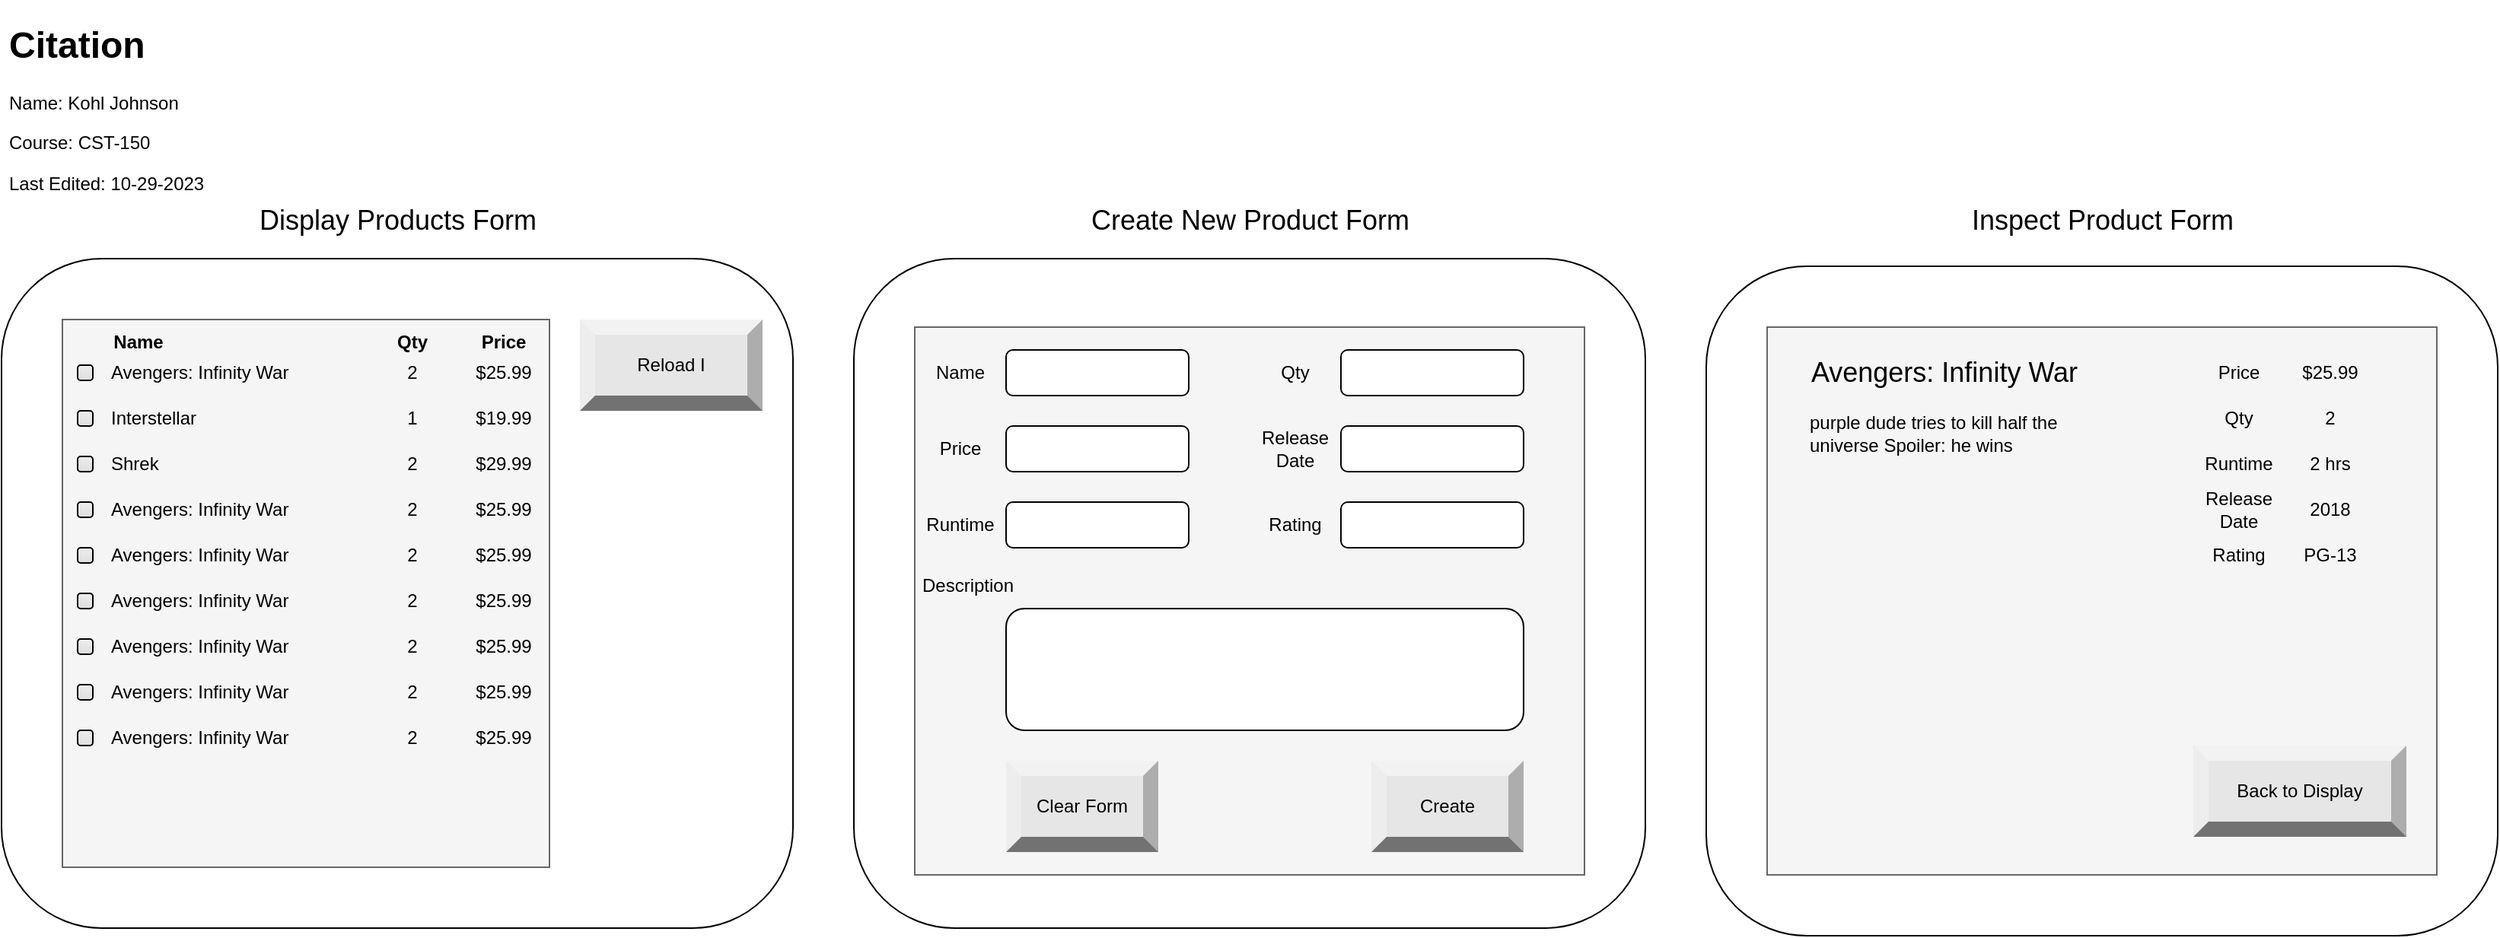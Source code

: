 <mxfile version="22.1.5" type="device">
  <diagram name="Page-1" id="W1TEgyXT-nMo7e60HU6L">
    <mxGraphModel dx="1434" dy="1880" grid="1" gridSize="10" guides="1" tooltips="1" connect="1" arrows="1" fold="1" page="1" pageScale="1" pageWidth="850" pageHeight="1100" math="0" shadow="0">
      <root>
        <mxCell id="0" />
        <mxCell id="1" parent="0" />
        <mxCell id="9baAut3-bObyx5BzjMqD-6" value="" style="rounded=1;whiteSpace=wrap;html=1;" parent="1" vertex="1">
          <mxGeometry x="40" y="168" width="520" height="440" as="geometry" />
        </mxCell>
        <mxCell id="9baAut3-bObyx5BzjMqD-4" value="Reload I" style="labelPosition=center;verticalLabelPosition=middle;align=center;html=1;shape=mxgraph.basic.shaded_button;dx=10;fillColor=#E6E6E6;strokeColor=none;whiteSpace=wrap;" parent="1" vertex="1">
          <mxGeometry x="420" y="208" width="120" height="60" as="geometry" />
        </mxCell>
        <mxCell id="9baAut3-bObyx5BzjMqD-8" value="" style="rounded=0;whiteSpace=wrap;html=1;fillColor=#f5f5f5;fontColor=#333333;strokeColor=#666666;" parent="1" vertex="1">
          <mxGeometry x="80" y="208" width="320" height="360" as="geometry" />
        </mxCell>
        <mxCell id="9baAut3-bObyx5BzjMqD-10" value="&lt;b&gt;Name&lt;/b&gt;" style="text;html=1;strokeColor=none;fillColor=none;align=center;verticalAlign=middle;whiteSpace=wrap;rounded=0;" parent="1" vertex="1">
          <mxGeometry x="100" y="208" width="60" height="30" as="geometry" />
        </mxCell>
        <mxCell id="9baAut3-bObyx5BzjMqD-11" value="&lt;b&gt;Qty&lt;/b&gt;" style="text;html=1;strokeColor=none;fillColor=none;align=center;verticalAlign=middle;whiteSpace=wrap;rounded=0;" parent="1" vertex="1">
          <mxGeometry x="280" y="208" width="60" height="30" as="geometry" />
        </mxCell>
        <mxCell id="9baAut3-bObyx5BzjMqD-12" value="&lt;b&gt;Price&lt;/b&gt;" style="text;html=1;strokeColor=none;fillColor=none;align=center;verticalAlign=middle;whiteSpace=wrap;rounded=0;" parent="1" vertex="1">
          <mxGeometry x="340" y="208" width="60" height="30" as="geometry" />
        </mxCell>
        <mxCell id="9baAut3-bObyx5BzjMqD-16" value="Avengers: Infinity War" style="text;html=1;strokeColor=none;fillColor=none;align=left;verticalAlign=middle;whiteSpace=wrap;rounded=0;" parent="1" vertex="1">
          <mxGeometry x="110" y="228" width="170" height="30" as="geometry" />
        </mxCell>
        <mxCell id="9baAut3-bObyx5BzjMqD-18" value="" style="html=1;shadow=0;dashed=0;shape=mxgraph.bootstrap.checkbox2;labelPosition=right;verticalLabelPosition=middle;align=left;verticalAlign=middle;gradientColor=#DEDEDE;fillColor=#EDEDED;checked=0;spacing=5;checkedFill=#0085FC;checkedStroke=#ffffff;sketch=0;" parent="1" vertex="1">
          <mxGeometry x="90" y="238" width="10" height="10" as="geometry" />
        </mxCell>
        <mxCell id="9baAut3-bObyx5BzjMqD-29" value="2" style="text;html=1;strokeColor=none;fillColor=none;align=center;verticalAlign=middle;whiteSpace=wrap;rounded=0;" parent="1" vertex="1">
          <mxGeometry x="280" y="228" width="60" height="30" as="geometry" />
        </mxCell>
        <mxCell id="9baAut3-bObyx5BzjMqD-30" value="$25.99" style="text;html=1;strokeColor=none;fillColor=none;align=center;verticalAlign=middle;whiteSpace=wrap;rounded=0;" parent="1" vertex="1">
          <mxGeometry x="340" y="228" width="60" height="30" as="geometry" />
        </mxCell>
        <mxCell id="9baAut3-bObyx5BzjMqD-31" value="Interstellar" style="text;html=1;strokeColor=none;fillColor=none;align=left;verticalAlign=middle;whiteSpace=wrap;rounded=0;" parent="1" vertex="1">
          <mxGeometry x="110" y="258" width="170" height="30" as="geometry" />
        </mxCell>
        <mxCell id="9baAut3-bObyx5BzjMqD-32" value="" style="html=1;shadow=0;dashed=0;shape=mxgraph.bootstrap.checkbox2;labelPosition=right;verticalLabelPosition=middle;align=left;verticalAlign=middle;gradientColor=#DEDEDE;fillColor=#EDEDED;checked=0;spacing=5;checkedFill=#0085FC;checkedStroke=#ffffff;sketch=0;" parent="1" vertex="1">
          <mxGeometry x="90" y="268" width="10" height="10" as="geometry" />
        </mxCell>
        <mxCell id="9baAut3-bObyx5BzjMqD-33" value="1" style="text;html=1;strokeColor=none;fillColor=none;align=center;verticalAlign=middle;whiteSpace=wrap;rounded=0;" parent="1" vertex="1">
          <mxGeometry x="280" y="258" width="60" height="30" as="geometry" />
        </mxCell>
        <mxCell id="9baAut3-bObyx5BzjMqD-34" value="$19.99" style="text;html=1;strokeColor=none;fillColor=none;align=center;verticalAlign=middle;whiteSpace=wrap;rounded=0;" parent="1" vertex="1">
          <mxGeometry x="340" y="258" width="60" height="30" as="geometry" />
        </mxCell>
        <mxCell id="9baAut3-bObyx5BzjMqD-35" value="Shrek" style="text;html=1;strokeColor=none;fillColor=none;align=left;verticalAlign=middle;whiteSpace=wrap;rounded=0;" parent="1" vertex="1">
          <mxGeometry x="110" y="288" width="170" height="30" as="geometry" />
        </mxCell>
        <mxCell id="9baAut3-bObyx5BzjMqD-36" value="" style="html=1;shadow=0;dashed=0;shape=mxgraph.bootstrap.checkbox2;labelPosition=right;verticalLabelPosition=middle;align=left;verticalAlign=middle;gradientColor=#DEDEDE;fillColor=#EDEDED;checked=0;spacing=5;checkedFill=#0085FC;checkedStroke=#ffffff;sketch=0;" parent="1" vertex="1">
          <mxGeometry x="90" y="298" width="10" height="10" as="geometry" />
        </mxCell>
        <mxCell id="9baAut3-bObyx5BzjMqD-37" value="2" style="text;html=1;strokeColor=none;fillColor=none;align=center;verticalAlign=middle;whiteSpace=wrap;rounded=0;" parent="1" vertex="1">
          <mxGeometry x="280" y="288" width="60" height="30" as="geometry" />
        </mxCell>
        <mxCell id="9baAut3-bObyx5BzjMqD-38" value="$29.99" style="text;html=1;strokeColor=none;fillColor=none;align=center;verticalAlign=middle;whiteSpace=wrap;rounded=0;" parent="1" vertex="1">
          <mxGeometry x="340" y="288" width="60" height="30" as="geometry" />
        </mxCell>
        <mxCell id="9baAut3-bObyx5BzjMqD-39" value="Avengers: Infinity War" style="text;html=1;strokeColor=none;fillColor=none;align=left;verticalAlign=middle;whiteSpace=wrap;rounded=0;" parent="1" vertex="1">
          <mxGeometry x="110" y="318" width="170" height="30" as="geometry" />
        </mxCell>
        <mxCell id="9baAut3-bObyx5BzjMqD-40" value="" style="html=1;shadow=0;dashed=0;shape=mxgraph.bootstrap.checkbox2;labelPosition=right;verticalLabelPosition=middle;align=left;verticalAlign=middle;gradientColor=#DEDEDE;fillColor=#EDEDED;checked=0;spacing=5;checkedFill=#0085FC;checkedStroke=#ffffff;sketch=0;" parent="1" vertex="1">
          <mxGeometry x="90" y="328" width="10" height="10" as="geometry" />
        </mxCell>
        <mxCell id="9baAut3-bObyx5BzjMqD-41" value="2" style="text;html=1;strokeColor=none;fillColor=none;align=center;verticalAlign=middle;whiteSpace=wrap;rounded=0;" parent="1" vertex="1">
          <mxGeometry x="280" y="318" width="60" height="30" as="geometry" />
        </mxCell>
        <mxCell id="9baAut3-bObyx5BzjMqD-42" value="$25.99" style="text;html=1;strokeColor=none;fillColor=none;align=center;verticalAlign=middle;whiteSpace=wrap;rounded=0;" parent="1" vertex="1">
          <mxGeometry x="340" y="318" width="60" height="30" as="geometry" />
        </mxCell>
        <mxCell id="9baAut3-bObyx5BzjMqD-43" value="Avengers: Infinity War" style="text;html=1;strokeColor=none;fillColor=none;align=left;verticalAlign=middle;whiteSpace=wrap;rounded=0;" parent="1" vertex="1">
          <mxGeometry x="110" y="348" width="170" height="30" as="geometry" />
        </mxCell>
        <mxCell id="9baAut3-bObyx5BzjMqD-44" value="" style="html=1;shadow=0;dashed=0;shape=mxgraph.bootstrap.checkbox2;labelPosition=right;verticalLabelPosition=middle;align=left;verticalAlign=middle;gradientColor=#DEDEDE;fillColor=#EDEDED;checked=0;spacing=5;checkedFill=#0085FC;checkedStroke=#ffffff;sketch=0;" parent="1" vertex="1">
          <mxGeometry x="90" y="358" width="10" height="10" as="geometry" />
        </mxCell>
        <mxCell id="9baAut3-bObyx5BzjMqD-45" value="2" style="text;html=1;strokeColor=none;fillColor=none;align=center;verticalAlign=middle;whiteSpace=wrap;rounded=0;" parent="1" vertex="1">
          <mxGeometry x="280" y="348" width="60" height="30" as="geometry" />
        </mxCell>
        <mxCell id="9baAut3-bObyx5BzjMqD-46" value="$25.99" style="text;html=1;strokeColor=none;fillColor=none;align=center;verticalAlign=middle;whiteSpace=wrap;rounded=0;" parent="1" vertex="1">
          <mxGeometry x="340" y="348" width="60" height="30" as="geometry" />
        </mxCell>
        <mxCell id="9baAut3-bObyx5BzjMqD-47" value="Avengers: Infinity War" style="text;html=1;strokeColor=none;fillColor=none;align=left;verticalAlign=middle;whiteSpace=wrap;rounded=0;" parent="1" vertex="1">
          <mxGeometry x="110" y="378" width="170" height="30" as="geometry" />
        </mxCell>
        <mxCell id="9baAut3-bObyx5BzjMqD-48" value="" style="html=1;shadow=0;dashed=0;shape=mxgraph.bootstrap.checkbox2;labelPosition=right;verticalLabelPosition=middle;align=left;verticalAlign=middle;gradientColor=#DEDEDE;fillColor=#EDEDED;checked=0;spacing=5;checkedFill=#0085FC;checkedStroke=#ffffff;sketch=0;" parent="1" vertex="1">
          <mxGeometry x="90" y="388" width="10" height="10" as="geometry" />
        </mxCell>
        <mxCell id="9baAut3-bObyx5BzjMqD-49" value="2" style="text;html=1;strokeColor=none;fillColor=none;align=center;verticalAlign=middle;whiteSpace=wrap;rounded=0;" parent="1" vertex="1">
          <mxGeometry x="280" y="378" width="60" height="30" as="geometry" />
        </mxCell>
        <mxCell id="9baAut3-bObyx5BzjMqD-50" value="$25.99" style="text;html=1;strokeColor=none;fillColor=none;align=center;verticalAlign=middle;whiteSpace=wrap;rounded=0;" parent="1" vertex="1">
          <mxGeometry x="340" y="378" width="60" height="30" as="geometry" />
        </mxCell>
        <mxCell id="9baAut3-bObyx5BzjMqD-51" value="Avengers: Infinity War" style="text;html=1;strokeColor=none;fillColor=none;align=left;verticalAlign=middle;whiteSpace=wrap;rounded=0;" parent="1" vertex="1">
          <mxGeometry x="110" y="408" width="170" height="30" as="geometry" />
        </mxCell>
        <mxCell id="9baAut3-bObyx5BzjMqD-52" value="" style="html=1;shadow=0;dashed=0;shape=mxgraph.bootstrap.checkbox2;labelPosition=right;verticalLabelPosition=middle;align=left;verticalAlign=middle;gradientColor=#DEDEDE;fillColor=#EDEDED;checked=0;spacing=5;checkedFill=#0085FC;checkedStroke=#ffffff;sketch=0;" parent="1" vertex="1">
          <mxGeometry x="90" y="418" width="10" height="10" as="geometry" />
        </mxCell>
        <mxCell id="9baAut3-bObyx5BzjMqD-53" value="2" style="text;html=1;strokeColor=none;fillColor=none;align=center;verticalAlign=middle;whiteSpace=wrap;rounded=0;" parent="1" vertex="1">
          <mxGeometry x="280" y="408" width="60" height="30" as="geometry" />
        </mxCell>
        <mxCell id="9baAut3-bObyx5BzjMqD-54" value="$25.99" style="text;html=1;strokeColor=none;fillColor=none;align=center;verticalAlign=middle;whiteSpace=wrap;rounded=0;" parent="1" vertex="1">
          <mxGeometry x="340" y="408" width="60" height="30" as="geometry" />
        </mxCell>
        <mxCell id="9baAut3-bObyx5BzjMqD-55" value="Avengers: Infinity War" style="text;html=1;strokeColor=none;fillColor=none;align=left;verticalAlign=middle;whiteSpace=wrap;rounded=0;" parent="1" vertex="1">
          <mxGeometry x="110" y="438" width="170" height="30" as="geometry" />
        </mxCell>
        <mxCell id="9baAut3-bObyx5BzjMqD-56" value="" style="html=1;shadow=0;dashed=0;shape=mxgraph.bootstrap.checkbox2;labelPosition=right;verticalLabelPosition=middle;align=left;verticalAlign=middle;gradientColor=#DEDEDE;fillColor=#EDEDED;checked=0;spacing=5;checkedFill=#0085FC;checkedStroke=#ffffff;sketch=0;" parent="1" vertex="1">
          <mxGeometry x="90" y="448" width="10" height="10" as="geometry" />
        </mxCell>
        <mxCell id="9baAut3-bObyx5BzjMqD-57" value="2" style="text;html=1;strokeColor=none;fillColor=none;align=center;verticalAlign=middle;whiteSpace=wrap;rounded=0;" parent="1" vertex="1">
          <mxGeometry x="280" y="438" width="60" height="30" as="geometry" />
        </mxCell>
        <mxCell id="9baAut3-bObyx5BzjMqD-58" value="$25.99" style="text;html=1;strokeColor=none;fillColor=none;align=center;verticalAlign=middle;whiteSpace=wrap;rounded=0;" parent="1" vertex="1">
          <mxGeometry x="340" y="438" width="60" height="30" as="geometry" />
        </mxCell>
        <mxCell id="9baAut3-bObyx5BzjMqD-59" value="Avengers: Infinity War" style="text;html=1;strokeColor=none;fillColor=none;align=left;verticalAlign=middle;whiteSpace=wrap;rounded=0;" parent="1" vertex="1">
          <mxGeometry x="110" y="468" width="170" height="30" as="geometry" />
        </mxCell>
        <mxCell id="9baAut3-bObyx5BzjMqD-60" value="" style="html=1;shadow=0;dashed=0;shape=mxgraph.bootstrap.checkbox2;labelPosition=right;verticalLabelPosition=middle;align=left;verticalAlign=middle;gradientColor=#DEDEDE;fillColor=#EDEDED;checked=0;spacing=5;checkedFill=#0085FC;checkedStroke=#ffffff;sketch=0;" parent="1" vertex="1">
          <mxGeometry x="90" y="478" width="10" height="10" as="geometry" />
        </mxCell>
        <mxCell id="9baAut3-bObyx5BzjMqD-61" value="2" style="text;html=1;strokeColor=none;fillColor=none;align=center;verticalAlign=middle;whiteSpace=wrap;rounded=0;" parent="1" vertex="1">
          <mxGeometry x="280" y="468" width="60" height="30" as="geometry" />
        </mxCell>
        <mxCell id="9baAut3-bObyx5BzjMqD-62" value="$25.99" style="text;html=1;strokeColor=none;fillColor=none;align=center;verticalAlign=middle;whiteSpace=wrap;rounded=0;" parent="1" vertex="1">
          <mxGeometry x="340" y="468" width="60" height="30" as="geometry" />
        </mxCell>
        <mxCell id="9baAut3-bObyx5BzjMqD-63" value="Display Products Form" style="text;html=1;strokeColor=none;fillColor=none;align=center;verticalAlign=middle;whiteSpace=wrap;rounded=0;fontSize=18;" parent="1" vertex="1">
          <mxGeometry x="207.5" y="128" width="185" height="30" as="geometry" />
        </mxCell>
        <mxCell id="9baAut3-bObyx5BzjMqD-64" value="" style="rounded=1;whiteSpace=wrap;html=1;" parent="1" vertex="1">
          <mxGeometry x="600" y="168" width="520" height="440" as="geometry" />
        </mxCell>
        <mxCell id="9baAut3-bObyx5BzjMqD-65" value="" style="rounded=0;whiteSpace=wrap;html=1;fillColor=#f5f5f5;fontColor=#333333;strokeColor=#666666;" parent="1" vertex="1">
          <mxGeometry x="640" y="213" width="440" height="360" as="geometry" />
        </mxCell>
        <mxCell id="9baAut3-bObyx5BzjMqD-66" value="" style="rounded=1;whiteSpace=wrap;html=1;" parent="1" vertex="1">
          <mxGeometry x="700" y="228" width="120" height="30" as="geometry" />
        </mxCell>
        <mxCell id="wPursQF8PRuPrvGqT7gL-1" value="Name" style="text;html=1;strokeColor=none;fillColor=none;align=center;verticalAlign=middle;whiteSpace=wrap;rounded=0;" parent="1" vertex="1">
          <mxGeometry x="640" y="228" width="60" height="30" as="geometry" />
        </mxCell>
        <mxCell id="wPursQF8PRuPrvGqT7gL-2" value="" style="rounded=1;whiteSpace=wrap;html=1;" parent="1" vertex="1">
          <mxGeometry x="920" y="228" width="120" height="30" as="geometry" />
        </mxCell>
        <mxCell id="wPursQF8PRuPrvGqT7gL-3" value="Qty" style="text;html=1;strokeColor=none;fillColor=none;align=center;verticalAlign=middle;whiteSpace=wrap;rounded=0;" parent="1" vertex="1">
          <mxGeometry x="860" y="228" width="60" height="30" as="geometry" />
        </mxCell>
        <mxCell id="wPursQF8PRuPrvGqT7gL-4" value="" style="rounded=1;whiteSpace=wrap;html=1;" parent="1" vertex="1">
          <mxGeometry x="700" y="278" width="120" height="30" as="geometry" />
        </mxCell>
        <mxCell id="wPursQF8PRuPrvGqT7gL-5" value="Price" style="text;html=1;strokeColor=none;fillColor=none;align=center;verticalAlign=middle;whiteSpace=wrap;rounded=0;" parent="1" vertex="1">
          <mxGeometry x="640" y="278" width="60" height="30" as="geometry" />
        </mxCell>
        <mxCell id="wPursQF8PRuPrvGqT7gL-6" value="" style="rounded=1;whiteSpace=wrap;html=1;" parent="1" vertex="1">
          <mxGeometry x="920" y="278" width="120" height="30" as="geometry" />
        </mxCell>
        <mxCell id="wPursQF8PRuPrvGqT7gL-7" value="Release Date" style="text;html=1;strokeColor=none;fillColor=none;align=center;verticalAlign=middle;whiteSpace=wrap;rounded=0;" parent="1" vertex="1">
          <mxGeometry x="860" y="278" width="60" height="30" as="geometry" />
        </mxCell>
        <mxCell id="wPursQF8PRuPrvGqT7gL-8" value="" style="rounded=1;whiteSpace=wrap;html=1;" parent="1" vertex="1">
          <mxGeometry x="700" y="328" width="120" height="30" as="geometry" />
        </mxCell>
        <mxCell id="wPursQF8PRuPrvGqT7gL-9" value="Runtime" style="text;html=1;strokeColor=none;fillColor=none;align=center;verticalAlign=middle;whiteSpace=wrap;rounded=0;" parent="1" vertex="1">
          <mxGeometry x="640" y="328" width="60" height="30" as="geometry" />
        </mxCell>
        <mxCell id="wPursQF8PRuPrvGqT7gL-10" value="" style="rounded=1;whiteSpace=wrap;html=1;" parent="1" vertex="1">
          <mxGeometry x="920" y="328" width="120" height="30" as="geometry" />
        </mxCell>
        <mxCell id="wPursQF8PRuPrvGqT7gL-11" value="Rating" style="text;html=1;strokeColor=none;fillColor=none;align=center;verticalAlign=middle;whiteSpace=wrap;rounded=0;" parent="1" vertex="1">
          <mxGeometry x="860" y="328" width="60" height="30" as="geometry" />
        </mxCell>
        <mxCell id="wPursQF8PRuPrvGqT7gL-12" value="Description" style="text;html=1;strokeColor=none;fillColor=none;align=center;verticalAlign=middle;whiteSpace=wrap;rounded=0;" parent="1" vertex="1">
          <mxGeometry x="640" y="368" width="70" height="30" as="geometry" />
        </mxCell>
        <mxCell id="wPursQF8PRuPrvGqT7gL-13" value="" style="rounded=1;whiteSpace=wrap;html=1;" parent="1" vertex="1">
          <mxGeometry x="700" y="398" width="340" height="80" as="geometry" />
        </mxCell>
        <mxCell id="wPursQF8PRuPrvGqT7gL-14" value="Create" style="labelPosition=center;verticalLabelPosition=middle;align=center;html=1;shape=mxgraph.basic.shaded_button;dx=10;fillColor=#E6E6E6;strokeColor=none;whiteSpace=wrap;" parent="1" vertex="1">
          <mxGeometry x="940" y="498" width="100" height="60" as="geometry" />
        </mxCell>
        <mxCell id="wPursQF8PRuPrvGqT7gL-15" value="Clear Form" style="labelPosition=center;verticalLabelPosition=middle;align=center;html=1;shape=mxgraph.basic.shaded_button;dx=10;fillColor=#E6E6E6;strokeColor=none;whiteSpace=wrap;" parent="1" vertex="1">
          <mxGeometry x="700" y="498" width="100" height="60" as="geometry" />
        </mxCell>
        <mxCell id="wPursQF8PRuPrvGqT7gL-16" value="Create New Product Form" style="text;html=1;strokeColor=none;fillColor=none;align=center;verticalAlign=middle;whiteSpace=wrap;rounded=0;fontSize=18;" parent="1" vertex="1">
          <mxGeometry x="753.75" y="128" width="212.5" height="30" as="geometry" />
        </mxCell>
        <mxCell id="wPursQF8PRuPrvGqT7gL-17" value="" style="rounded=1;whiteSpace=wrap;html=1;" parent="1" vertex="1">
          <mxGeometry x="1160" y="173" width="520" height="440" as="geometry" />
        </mxCell>
        <mxCell id="wPursQF8PRuPrvGqT7gL-18" value="" style="rounded=0;whiteSpace=wrap;html=1;fillColor=#f5f5f5;fontColor=#333333;strokeColor=#666666;" parent="1" vertex="1">
          <mxGeometry x="1200" y="213" width="440" height="360" as="geometry" />
        </mxCell>
        <mxCell id="wPursQF8PRuPrvGqT7gL-19" value="Inspect Product Form" style="text;html=1;strokeColor=none;fillColor=none;align=center;verticalAlign=middle;whiteSpace=wrap;rounded=0;fontSize=18;" parent="1" vertex="1">
          <mxGeometry x="1313.75" y="128" width="212.5" height="30" as="geometry" />
        </mxCell>
        <mxCell id="wPursQF8PRuPrvGqT7gL-21" value="Avengers: Infinity War" style="text;html=1;strokeColor=none;fillColor=none;align=center;verticalAlign=middle;whiteSpace=wrap;rounded=0;fontSize=18;" parent="1" vertex="1">
          <mxGeometry x="1210" y="228" width="212.5" height="30" as="geometry" />
        </mxCell>
        <mxCell id="wPursQF8PRuPrvGqT7gL-23" value="purple dude tries to kill half the universe Spoiler: he wins" style="text;html=1;strokeColor=none;fillColor=none;align=left;verticalAlign=middle;whiteSpace=wrap;rounded=0;" parent="1" vertex="1">
          <mxGeometry x="1225.63" y="268" width="181.25" height="30" as="geometry" />
        </mxCell>
        <mxCell id="wPursQF8PRuPrvGqT7gL-24" value="Price" style="text;html=1;strokeColor=none;fillColor=none;align=center;verticalAlign=middle;whiteSpace=wrap;rounded=0;" parent="1" vertex="1">
          <mxGeometry x="1480" y="228" width="60" height="30" as="geometry" />
        </mxCell>
        <mxCell id="wPursQF8PRuPrvGqT7gL-25" value="Qty" style="text;html=1;strokeColor=none;fillColor=none;align=center;verticalAlign=middle;whiteSpace=wrap;rounded=0;" parent="1" vertex="1">
          <mxGeometry x="1480" y="258" width="60" height="30" as="geometry" />
        </mxCell>
        <mxCell id="wPursQF8PRuPrvGqT7gL-26" value="Runtime" style="text;html=1;strokeColor=none;fillColor=none;align=center;verticalAlign=middle;whiteSpace=wrap;rounded=0;" parent="1" vertex="1">
          <mxGeometry x="1480" y="288" width="60" height="30" as="geometry" />
        </mxCell>
        <mxCell id="wPursQF8PRuPrvGqT7gL-27" value="Release Date" style="text;html=1;strokeColor=none;fillColor=none;align=center;verticalAlign=middle;whiteSpace=wrap;rounded=0;" parent="1" vertex="1">
          <mxGeometry x="1480" y="318" width="60" height="30" as="geometry" />
        </mxCell>
        <mxCell id="wPursQF8PRuPrvGqT7gL-28" value="Rating" style="text;html=1;strokeColor=none;fillColor=none;align=center;verticalAlign=middle;whiteSpace=wrap;rounded=0;" parent="1" vertex="1">
          <mxGeometry x="1480" y="348" width="60" height="30" as="geometry" />
        </mxCell>
        <mxCell id="wPursQF8PRuPrvGqT7gL-29" value="$25.99" style="text;html=1;strokeColor=none;fillColor=none;align=center;verticalAlign=middle;whiteSpace=wrap;rounded=0;" parent="1" vertex="1">
          <mxGeometry x="1540" y="228" width="60" height="30" as="geometry" />
        </mxCell>
        <mxCell id="wPursQF8PRuPrvGqT7gL-30" value="2" style="text;html=1;strokeColor=none;fillColor=none;align=center;verticalAlign=middle;whiteSpace=wrap;rounded=0;" parent="1" vertex="1">
          <mxGeometry x="1540" y="258" width="60" height="30" as="geometry" />
        </mxCell>
        <mxCell id="wPursQF8PRuPrvGqT7gL-31" value="2 hrs" style="text;html=1;strokeColor=none;fillColor=none;align=center;verticalAlign=middle;whiteSpace=wrap;rounded=0;" parent="1" vertex="1">
          <mxGeometry x="1540" y="288" width="60" height="30" as="geometry" />
        </mxCell>
        <mxCell id="wPursQF8PRuPrvGqT7gL-32" value="2018" style="text;html=1;strokeColor=none;fillColor=none;align=center;verticalAlign=middle;whiteSpace=wrap;rounded=0;" parent="1" vertex="1">
          <mxGeometry x="1540" y="318" width="60" height="30" as="geometry" />
        </mxCell>
        <mxCell id="wPursQF8PRuPrvGqT7gL-33" value="PG-13" style="text;html=1;strokeColor=none;fillColor=none;align=center;verticalAlign=middle;whiteSpace=wrap;rounded=0;" parent="1" vertex="1">
          <mxGeometry x="1540" y="348" width="60" height="30" as="geometry" />
        </mxCell>
        <mxCell id="wPursQF8PRuPrvGqT7gL-34" value="Back to Display" style="labelPosition=center;verticalLabelPosition=middle;align=center;html=1;shape=mxgraph.basic.shaded_button;dx=10;fillColor=#E6E6E6;strokeColor=none;whiteSpace=wrap;" parent="1" vertex="1">
          <mxGeometry x="1480" y="488" width="140" height="60" as="geometry" />
        </mxCell>
        <mxCell id="ZmE9vxEUuSmNn-mOsmGT-1" value="&lt;h1&gt;Citation&lt;/h1&gt;&lt;p&gt;Name: Kohl Johnson&lt;/p&gt;&lt;p&gt;Course: CST-150&lt;/p&gt;&lt;p&gt;Last Edited: 10-29-2023&lt;/p&gt;" style="text;html=1;strokeColor=none;fillColor=none;spacing=5;spacingTop=-20;whiteSpace=wrap;overflow=hidden;rounded=0;" parent="1" vertex="1">
          <mxGeometry x="40" y="8" width="190" height="120" as="geometry" />
        </mxCell>
      </root>
    </mxGraphModel>
  </diagram>
</mxfile>
